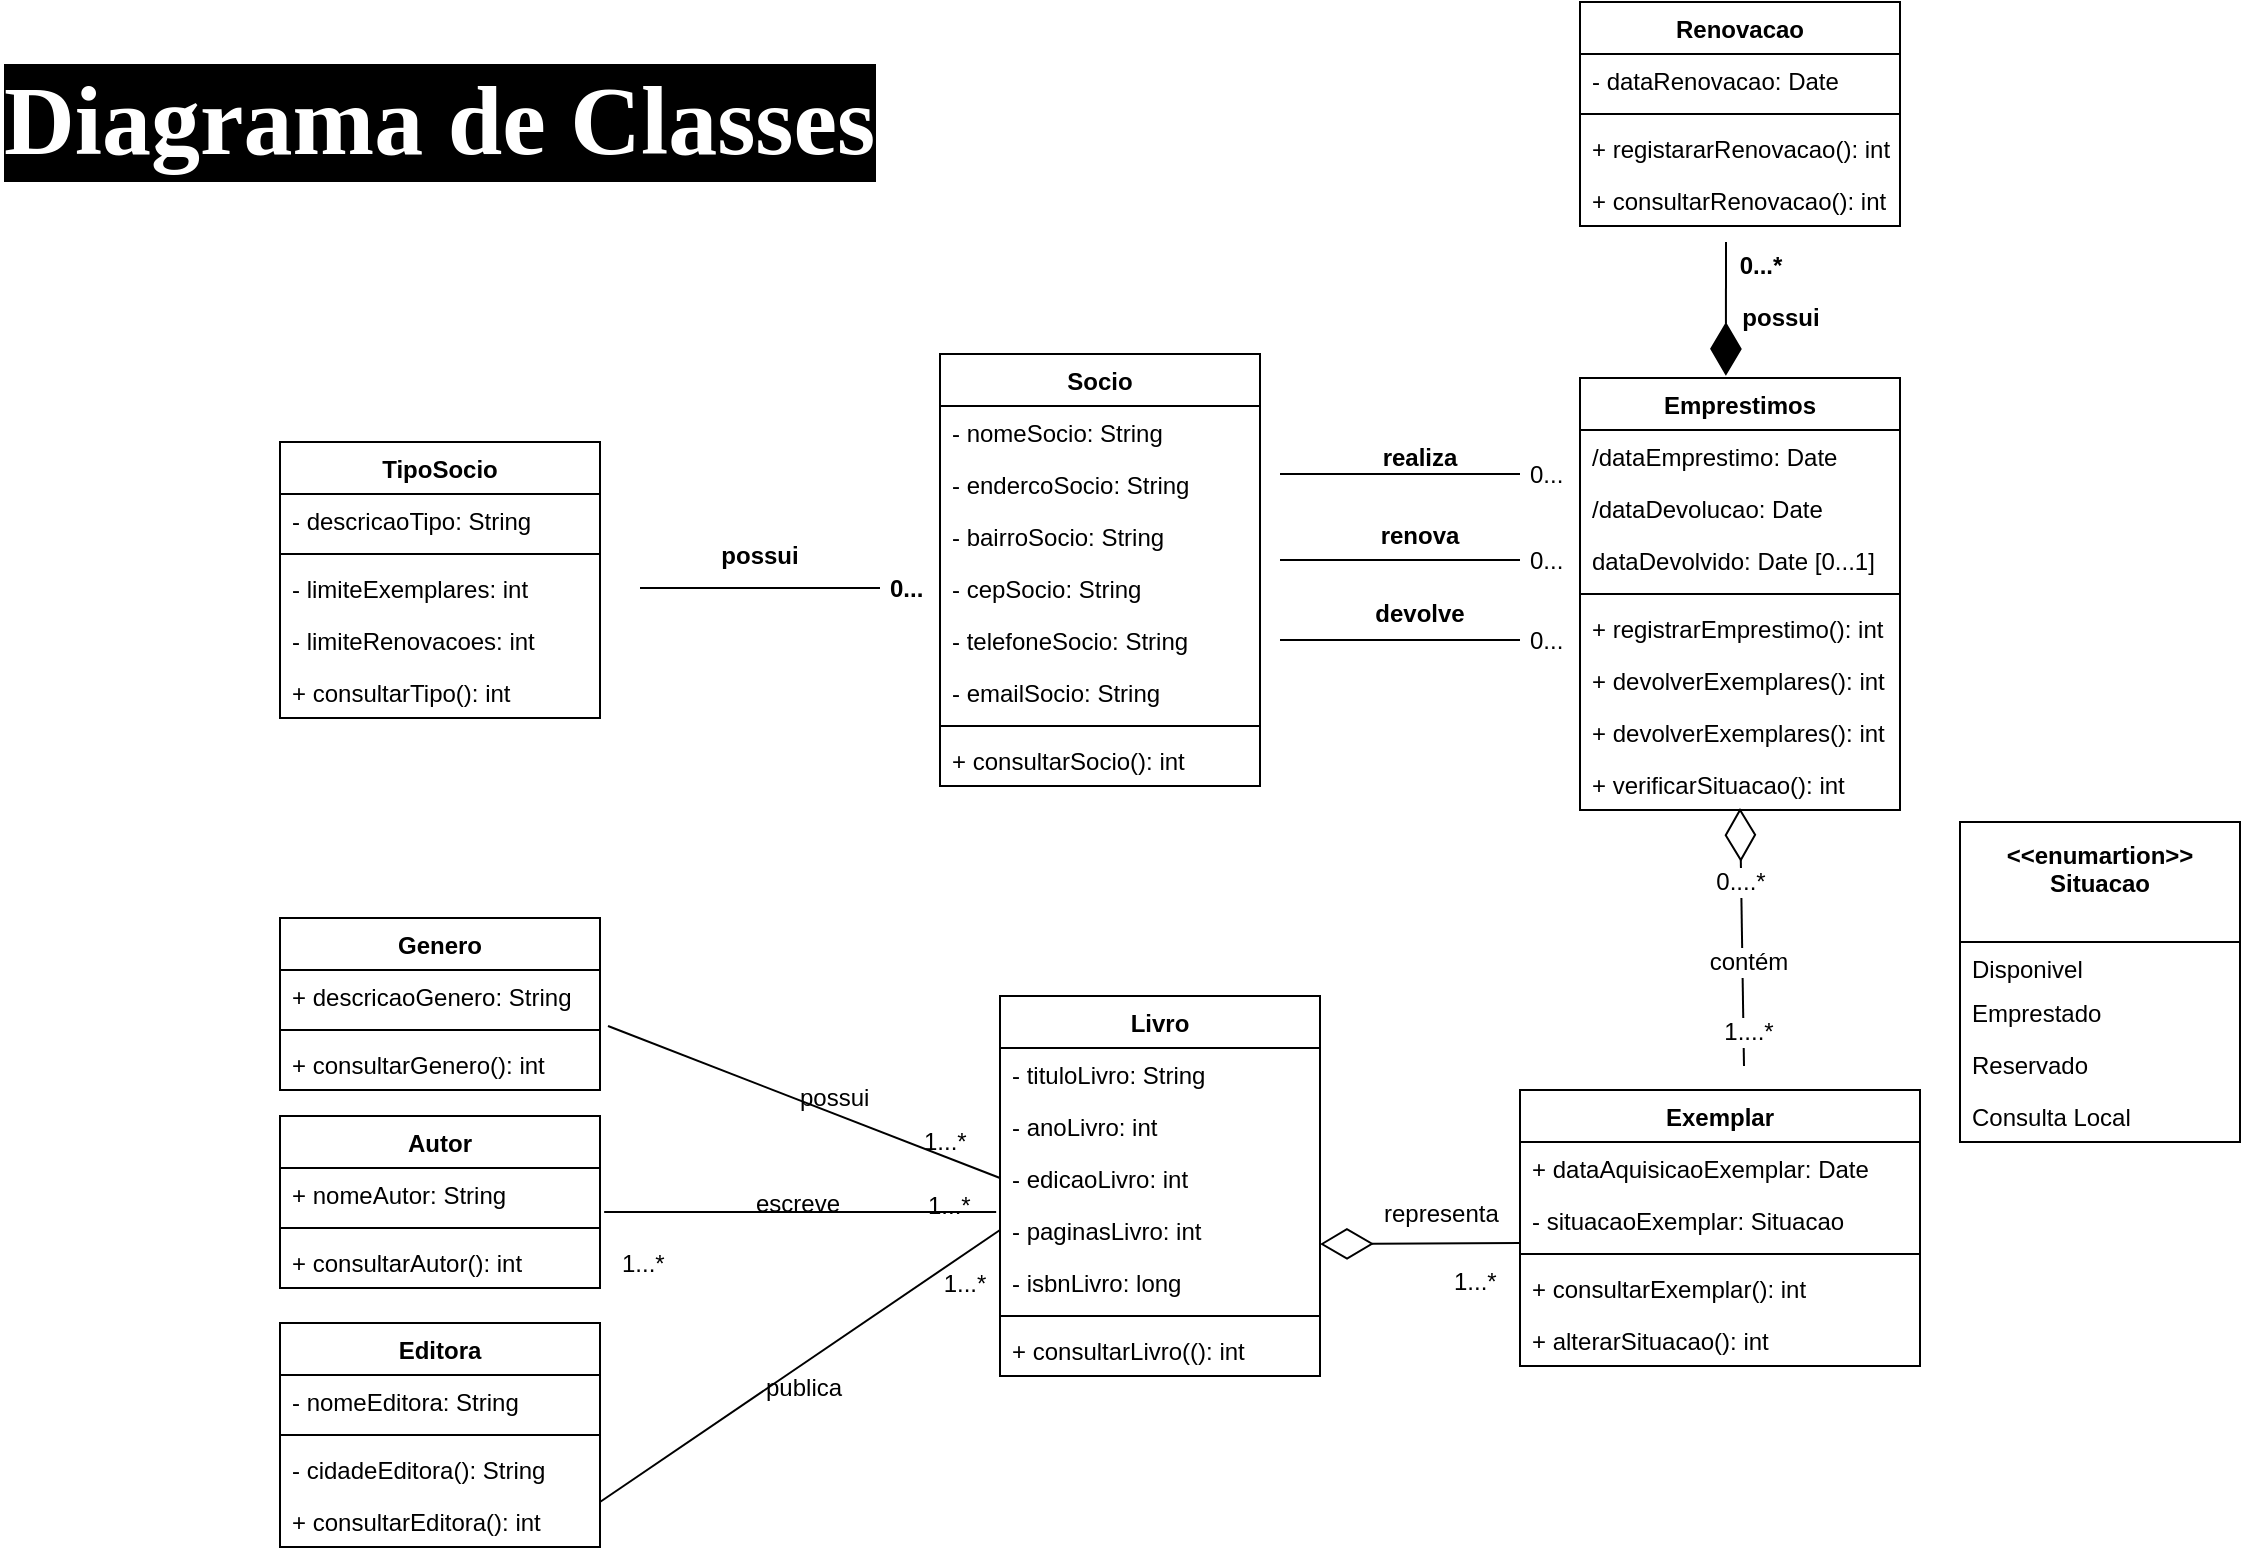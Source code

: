 <mxfile version="10.4.2" type="github"><diagram id="5dYTUDR6m9nKMojesHMU" name="Página-1"><mxGraphModel dx="1423" dy="1469" grid="1" gridSize="10" guides="1" tooltips="1" connect="1" arrows="1" fold="1" page="1" pageScale="1" pageWidth="1169" pageHeight="827" math="0" shadow="0"><root><mxCell id="0"/><mxCell id="1" parent="0"/><mxCell id="LMGrQmiBkmaV84XnIJbd-1" value="Emprestimos" style="swimlane;fontStyle=1;align=center;verticalAlign=top;childLayout=stackLayout;horizontal=1;startSize=26;horizontalStack=0;resizeParent=1;resizeParentMax=0;resizeLast=0;collapsible=1;marginBottom=0;" vertex="1" parent="1"><mxGeometry x="830" y="188" width="160" height="216" as="geometry"/></mxCell><mxCell id="LMGrQmiBkmaV84XnIJbd-2" value="/dataEmprestimo: Date" style="text;strokeColor=none;fillColor=none;align=left;verticalAlign=top;spacingLeft=4;spacingRight=4;overflow=hidden;rotatable=0;points=[[0,0.5],[1,0.5]];portConstraint=eastwest;" vertex="1" parent="LMGrQmiBkmaV84XnIJbd-1"><mxGeometry y="26" width="160" height="26" as="geometry"/></mxCell><mxCell id="LMGrQmiBkmaV84XnIJbd-5" value="/dataDevolucao: Date&#10;&#10;" style="text;strokeColor=none;fillColor=none;align=left;verticalAlign=top;spacingLeft=4;spacingRight=4;overflow=hidden;rotatable=0;points=[[0,0.5],[1,0.5]];portConstraint=eastwest;" vertex="1" parent="LMGrQmiBkmaV84XnIJbd-1"><mxGeometry y="52" width="160" height="26" as="geometry"/></mxCell><mxCell id="LMGrQmiBkmaV84XnIJbd-12" value="dataDevolvido: Date [0...1]&#10;&#10;" style="text;strokeColor=none;fillColor=none;align=left;verticalAlign=top;spacingLeft=4;spacingRight=4;overflow=hidden;rotatable=0;points=[[0,0.5],[1,0.5]];portConstraint=eastwest;" vertex="1" parent="LMGrQmiBkmaV84XnIJbd-1"><mxGeometry y="78" width="160" height="26" as="geometry"/></mxCell><mxCell id="LMGrQmiBkmaV84XnIJbd-3" value="" style="line;strokeWidth=1;fillColor=none;align=left;verticalAlign=middle;spacingTop=-1;spacingLeft=3;spacingRight=3;rotatable=0;labelPosition=right;points=[];portConstraint=eastwest;" vertex="1" parent="LMGrQmiBkmaV84XnIJbd-1"><mxGeometry y="104" width="160" height="8" as="geometry"/></mxCell><mxCell id="LMGrQmiBkmaV84XnIJbd-4" value="+ registrarEmprestimo(): int" style="text;strokeColor=none;fillColor=none;align=left;verticalAlign=top;spacingLeft=4;spacingRight=4;overflow=hidden;rotatable=0;points=[[0,0.5],[1,0.5]];portConstraint=eastwest;" vertex="1" parent="LMGrQmiBkmaV84XnIJbd-1"><mxGeometry y="112" width="160" height="26" as="geometry"/></mxCell><mxCell id="LMGrQmiBkmaV84XnIJbd-13" value="+ devolverExemplares(): int" style="text;strokeColor=none;fillColor=none;align=left;verticalAlign=top;spacingLeft=4;spacingRight=4;overflow=hidden;rotatable=0;points=[[0,0.5],[1,0.5]];portConstraint=eastwest;" vertex="1" parent="LMGrQmiBkmaV84XnIJbd-1"><mxGeometry y="138" width="160" height="26" as="geometry"/></mxCell><mxCell id="LMGrQmiBkmaV84XnIJbd-14" value="+ devolverExemplares(): int" style="text;strokeColor=none;fillColor=none;align=left;verticalAlign=top;spacingLeft=4;spacingRight=4;overflow=hidden;rotatable=0;points=[[0,0.5],[1,0.5]];portConstraint=eastwest;" vertex="1" parent="LMGrQmiBkmaV84XnIJbd-1"><mxGeometry y="164" width="160" height="26" as="geometry"/></mxCell><mxCell id="LMGrQmiBkmaV84XnIJbd-15" value="+ verificarSituacao(): int" style="text;strokeColor=none;fillColor=none;align=left;verticalAlign=top;spacingLeft=4;spacingRight=4;overflow=hidden;rotatable=0;points=[[0,0.5],[1,0.5]];portConstraint=eastwest;" vertex="1" parent="LMGrQmiBkmaV84XnIJbd-1"><mxGeometry y="190" width="160" height="26" as="geometry"/></mxCell><mxCell id="LMGrQmiBkmaV84XnIJbd-16" value="Renovacao" style="swimlane;fontStyle=1;align=center;verticalAlign=top;childLayout=stackLayout;horizontal=1;startSize=26;horizontalStack=0;resizeParent=1;resizeParentMax=0;resizeLast=0;collapsible=1;marginBottom=0;" vertex="1" parent="1"><mxGeometry x="830" width="160" height="112" as="geometry"/></mxCell><mxCell id="LMGrQmiBkmaV84XnIJbd-17" value="- dataRenovacao: Date" style="text;strokeColor=none;fillColor=none;align=left;verticalAlign=top;spacingLeft=4;spacingRight=4;overflow=hidden;rotatable=0;points=[[0,0.5],[1,0.5]];portConstraint=eastwest;" vertex="1" parent="LMGrQmiBkmaV84XnIJbd-16"><mxGeometry y="26" width="160" height="26" as="geometry"/></mxCell><mxCell id="LMGrQmiBkmaV84XnIJbd-18" value="" style="line;strokeWidth=1;fillColor=none;align=left;verticalAlign=middle;spacingTop=-1;spacingLeft=3;spacingRight=3;rotatable=0;labelPosition=right;points=[];portConstraint=eastwest;" vertex="1" parent="LMGrQmiBkmaV84XnIJbd-16"><mxGeometry y="52" width="160" height="8" as="geometry"/></mxCell><mxCell id="LMGrQmiBkmaV84XnIJbd-19" value="+ registararRenovacao(): int" style="text;strokeColor=none;fillColor=none;align=left;verticalAlign=top;spacingLeft=4;spacingRight=4;overflow=hidden;rotatable=0;points=[[0,0.5],[1,0.5]];portConstraint=eastwest;" vertex="1" parent="LMGrQmiBkmaV84XnIJbd-16"><mxGeometry y="60" width="160" height="26" as="geometry"/></mxCell><mxCell id="LMGrQmiBkmaV84XnIJbd-23" value="+ consultarRenovacao(): int" style="text;strokeColor=none;fillColor=none;align=left;verticalAlign=top;spacingLeft=4;spacingRight=4;overflow=hidden;rotatable=0;points=[[0,0.5],[1,0.5]];portConstraint=eastwest;" vertex="1" parent="LMGrQmiBkmaV84XnIJbd-16"><mxGeometry y="86" width="160" height="26" as="geometry"/></mxCell><mxCell id="LMGrQmiBkmaV84XnIJbd-24" value="" style="endArrow=diamondThin;endFill=1;endSize=24;html=1;entryX=0.456;entryY=-0.005;entryDx=0;entryDy=0;entryPerimeter=0;" edge="1" parent="1" target="LMGrQmiBkmaV84XnIJbd-1"><mxGeometry width="160" relative="1" as="geometry"><mxPoint x="903" y="120" as="sourcePoint"/><mxPoint x="280" y="210" as="targetPoint"/></mxGeometry></mxCell><mxCell id="LMGrQmiBkmaV84XnIJbd-25" value="possui" style="text;html=1;resizable=0;points=[];align=center;verticalAlign=middle;labelBackgroundColor=#ffffff;fontStyle=1" vertex="1" connectable="0" parent="LMGrQmiBkmaV84XnIJbd-24"><mxGeometry x="-0.74" y="2" relative="1" as="geometry"><mxPoint x="25" y="29" as="offset"/></mxGeometry></mxCell><mxCell id="LMGrQmiBkmaV84XnIJbd-26" value="0...*" style="text;html=1;resizable=0;points=[];align=center;verticalAlign=middle;labelBackgroundColor=#ffffff;fontStyle=1" vertex="1" connectable="0" parent="LMGrQmiBkmaV84XnIJbd-24"><mxGeometry x="-0.603" y="1" relative="1" as="geometry"><mxPoint x="16" y="-2" as="offset"/></mxGeometry></mxCell><mxCell id="LMGrQmiBkmaV84XnIJbd-27" value="Exemplar" style="swimlane;fontStyle=1;align=center;verticalAlign=top;childLayout=stackLayout;horizontal=1;startSize=26;horizontalStack=0;resizeParent=1;resizeParentMax=0;resizeLast=0;collapsible=1;marginBottom=0;" vertex="1" parent="1"><mxGeometry x="800" y="544" width="200" height="138" as="geometry"/></mxCell><mxCell id="LMGrQmiBkmaV84XnIJbd-28" value="+ dataAquisicaoExemplar: Date" style="text;strokeColor=none;fillColor=none;align=left;verticalAlign=top;spacingLeft=4;spacingRight=4;overflow=hidden;rotatable=0;points=[[0,0.5],[1,0.5]];portConstraint=eastwest;" vertex="1" parent="LMGrQmiBkmaV84XnIJbd-27"><mxGeometry y="26" width="200" height="26" as="geometry"/></mxCell><mxCell id="LMGrQmiBkmaV84XnIJbd-36" value="- situacaoExemplar: Situacao" style="text;strokeColor=none;fillColor=none;align=left;verticalAlign=top;spacingLeft=4;spacingRight=4;overflow=hidden;rotatable=0;points=[[0,0.5],[1,0.5]];portConstraint=eastwest;" vertex="1" parent="LMGrQmiBkmaV84XnIJbd-27"><mxGeometry y="52" width="200" height="26" as="geometry"/></mxCell><mxCell id="LMGrQmiBkmaV84XnIJbd-29" value="" style="line;strokeWidth=1;fillColor=none;align=left;verticalAlign=middle;spacingTop=-1;spacingLeft=3;spacingRight=3;rotatable=0;labelPosition=right;points=[];portConstraint=eastwest;" vertex="1" parent="LMGrQmiBkmaV84XnIJbd-27"><mxGeometry y="78" width="200" height="8" as="geometry"/></mxCell><mxCell id="LMGrQmiBkmaV84XnIJbd-30" value="+ consultarExemplar(): int" style="text;strokeColor=none;fillColor=none;align=left;verticalAlign=top;spacingLeft=4;spacingRight=4;overflow=hidden;rotatable=0;points=[[0,0.5],[1,0.5]];portConstraint=eastwest;" vertex="1" parent="LMGrQmiBkmaV84XnIJbd-27"><mxGeometry y="86" width="200" height="26" as="geometry"/></mxCell><mxCell id="LMGrQmiBkmaV84XnIJbd-39" value="+ alterarSituacao(): int" style="text;strokeColor=none;fillColor=none;align=left;verticalAlign=top;spacingLeft=4;spacingRight=4;overflow=hidden;rotatable=0;points=[[0,0.5],[1,0.5]];portConstraint=eastwest;" vertex="1" parent="LMGrQmiBkmaV84XnIJbd-27"><mxGeometry y="112" width="200" height="26" as="geometry"/></mxCell><mxCell id="LMGrQmiBkmaV84XnIJbd-54" value="&lt;&lt;enumartion&gt;&gt;&#10;Situacao&#10;" style="swimlane;fontStyle=1;childLayout=stackLayout;horizontal=1;startSize=60;fillColor=none;horizontalStack=0;resizeParent=1;resizeParentMax=0;resizeLast=0;collapsible=1;marginBottom=0;" vertex="1" parent="1"><mxGeometry x="1020" y="410" width="140" height="160" as="geometry"><mxRectangle x="590" y="610" width="170" height="26" as="alternateBounds"/></mxGeometry></mxCell><mxCell id="LMGrQmiBkmaV84XnIJbd-55" value="Disponivel" style="text;strokeColor=none;fillColor=none;align=left;verticalAlign=top;spacingLeft=4;spacingRight=4;overflow=hidden;rotatable=0;points=[[0,0.5],[1,0.5]];portConstraint=eastwest;" vertex="1" parent="LMGrQmiBkmaV84XnIJbd-54"><mxGeometry y="60" width="140" height="22" as="geometry"/></mxCell><mxCell id="LMGrQmiBkmaV84XnIJbd-56" value="Emprestado" style="text;strokeColor=none;fillColor=none;align=left;verticalAlign=top;spacingLeft=4;spacingRight=4;overflow=hidden;rotatable=0;points=[[0,0.5],[1,0.5]];portConstraint=eastwest;" vertex="1" parent="LMGrQmiBkmaV84XnIJbd-54"><mxGeometry y="82" width="140" height="26" as="geometry"/></mxCell><mxCell id="LMGrQmiBkmaV84XnIJbd-57" value="Reservado" style="text;strokeColor=none;fillColor=none;align=left;verticalAlign=top;spacingLeft=4;spacingRight=4;overflow=hidden;rotatable=0;points=[[0,0.5],[1,0.5]];portConstraint=eastwest;" vertex="1" parent="LMGrQmiBkmaV84XnIJbd-54"><mxGeometry y="108" width="140" height="26" as="geometry"/></mxCell><mxCell id="LMGrQmiBkmaV84XnIJbd-58" value="Consulta Local" style="text;strokeColor=none;fillColor=none;align=left;verticalAlign=top;spacingLeft=4;spacingRight=4;overflow=hidden;rotatable=0;points=[[0,0.5],[1,0.5]];portConstraint=eastwest;" vertex="1" parent="LMGrQmiBkmaV84XnIJbd-54"><mxGeometry y="134" width="140" height="26" as="geometry"/></mxCell><mxCell id="LMGrQmiBkmaV84XnIJbd-59" value="Livro" style="swimlane;fontStyle=1;align=center;verticalAlign=top;childLayout=stackLayout;horizontal=1;startSize=26;horizontalStack=0;resizeParent=1;resizeParentMax=0;resizeLast=0;collapsible=1;marginBottom=0;" vertex="1" parent="1"><mxGeometry x="540" y="497" width="160" height="190" as="geometry"/></mxCell><mxCell id="LMGrQmiBkmaV84XnIJbd-63" value="- tituloLivro: String" style="text;strokeColor=none;fillColor=none;align=left;verticalAlign=top;spacingLeft=4;spacingRight=4;overflow=hidden;rotatable=0;points=[[0,0.5],[1,0.5]];portConstraint=eastwest;" vertex="1" parent="LMGrQmiBkmaV84XnIJbd-59"><mxGeometry y="26" width="160" height="26" as="geometry"/></mxCell><mxCell id="LMGrQmiBkmaV84XnIJbd-64" value="- anoLivro: int" style="text;strokeColor=none;fillColor=none;align=left;verticalAlign=top;spacingLeft=4;spacingRight=4;overflow=hidden;rotatable=0;points=[[0,0.5],[1,0.5]];portConstraint=eastwest;" vertex="1" parent="LMGrQmiBkmaV84XnIJbd-59"><mxGeometry y="52" width="160" height="26" as="geometry"/></mxCell><mxCell id="LMGrQmiBkmaV84XnIJbd-65" value="- edicaoLivro: int" style="text;strokeColor=none;fillColor=none;align=left;verticalAlign=top;spacingLeft=4;spacingRight=4;overflow=hidden;rotatable=0;points=[[0,0.5],[1,0.5]];portConstraint=eastwest;" vertex="1" parent="LMGrQmiBkmaV84XnIJbd-59"><mxGeometry y="78" width="160" height="26" as="geometry"/></mxCell><mxCell id="LMGrQmiBkmaV84XnIJbd-66" value="- paginasLivro: int" style="text;strokeColor=none;fillColor=none;align=left;verticalAlign=top;spacingLeft=4;spacingRight=4;overflow=hidden;rotatable=0;points=[[0,0.5],[1,0.5]];portConstraint=eastwest;" vertex="1" parent="LMGrQmiBkmaV84XnIJbd-59"><mxGeometry y="104" width="160" height="26" as="geometry"/></mxCell><mxCell id="LMGrQmiBkmaV84XnIJbd-60" value="- isbnLivro: long" style="text;strokeColor=none;fillColor=none;align=left;verticalAlign=top;spacingLeft=4;spacingRight=4;overflow=hidden;rotatable=0;points=[[0,0.5],[1,0.5]];portConstraint=eastwest;" vertex="1" parent="LMGrQmiBkmaV84XnIJbd-59"><mxGeometry y="130" width="160" height="26" as="geometry"/></mxCell><mxCell id="LMGrQmiBkmaV84XnIJbd-61" value="" style="line;strokeWidth=1;fillColor=none;align=left;verticalAlign=middle;spacingTop=-1;spacingLeft=3;spacingRight=3;rotatable=0;labelPosition=right;points=[];portConstraint=eastwest;" vertex="1" parent="LMGrQmiBkmaV84XnIJbd-59"><mxGeometry y="156" width="160" height="8" as="geometry"/></mxCell><mxCell id="LMGrQmiBkmaV84XnIJbd-62" value="+ consultarLivro((): int" style="text;strokeColor=none;fillColor=none;align=left;verticalAlign=top;spacingLeft=4;spacingRight=4;overflow=hidden;rotatable=0;points=[[0,0.5],[1,0.5]];portConstraint=eastwest;" vertex="1" parent="LMGrQmiBkmaV84XnIJbd-59"><mxGeometry y="164" width="160" height="26" as="geometry"/></mxCell><mxCell id="LMGrQmiBkmaV84XnIJbd-67" value="Genero" style="swimlane;fontStyle=1;align=center;verticalAlign=top;childLayout=stackLayout;horizontal=1;startSize=26;horizontalStack=0;resizeParent=1;resizeParentMax=0;resizeLast=0;collapsible=1;marginBottom=0;" vertex="1" parent="1"><mxGeometry x="180" y="458" width="160" height="86" as="geometry"/></mxCell><mxCell id="LMGrQmiBkmaV84XnIJbd-68" value="+ descricaoGenero: String" style="text;strokeColor=none;fillColor=none;align=left;verticalAlign=top;spacingLeft=4;spacingRight=4;overflow=hidden;rotatable=0;points=[[0,0.5],[1,0.5]];portConstraint=eastwest;" vertex="1" parent="LMGrQmiBkmaV84XnIJbd-67"><mxGeometry y="26" width="160" height="26" as="geometry"/></mxCell><mxCell id="LMGrQmiBkmaV84XnIJbd-69" value="" style="line;strokeWidth=1;fillColor=none;align=left;verticalAlign=middle;spacingTop=-1;spacingLeft=3;spacingRight=3;rotatable=0;labelPosition=right;points=[];portConstraint=eastwest;" vertex="1" parent="LMGrQmiBkmaV84XnIJbd-67"><mxGeometry y="52" width="160" height="8" as="geometry"/></mxCell><mxCell id="LMGrQmiBkmaV84XnIJbd-70" value="+ consultarGenero(): int" style="text;strokeColor=none;fillColor=none;align=left;verticalAlign=top;spacingLeft=4;spacingRight=4;overflow=hidden;rotatable=0;points=[[0,0.5],[1,0.5]];portConstraint=eastwest;" vertex="1" parent="LMGrQmiBkmaV84XnIJbd-67"><mxGeometry y="60" width="160" height="26" as="geometry"/></mxCell><mxCell id="LMGrQmiBkmaV84XnIJbd-83" value="TipoSocio" style="swimlane;fontStyle=1;align=center;verticalAlign=top;childLayout=stackLayout;horizontal=1;startSize=26;horizontalStack=0;resizeParent=1;resizeParentMax=0;resizeLast=0;collapsible=1;marginBottom=0;" vertex="1" parent="1"><mxGeometry x="180" y="220" width="160" height="138" as="geometry"/></mxCell><mxCell id="LMGrQmiBkmaV84XnIJbd-84" value="- descricaoTipo: String" style="text;strokeColor=none;fillColor=none;align=left;verticalAlign=top;spacingLeft=4;spacingRight=4;overflow=hidden;rotatable=0;points=[[0,0.5],[1,0.5]];portConstraint=eastwest;" vertex="1" parent="LMGrQmiBkmaV84XnIJbd-83"><mxGeometry y="26" width="160" height="26" as="geometry"/></mxCell><mxCell id="LMGrQmiBkmaV84XnIJbd-85" value="" style="line;strokeWidth=1;fillColor=none;align=left;verticalAlign=middle;spacingTop=-1;spacingLeft=3;spacingRight=3;rotatable=0;labelPosition=right;points=[];portConstraint=eastwest;" vertex="1" parent="LMGrQmiBkmaV84XnIJbd-83"><mxGeometry y="52" width="160" height="8" as="geometry"/></mxCell><mxCell id="LMGrQmiBkmaV84XnIJbd-91" value="- limiteExemplares: int" style="text;strokeColor=none;fillColor=none;align=left;verticalAlign=top;spacingLeft=4;spacingRight=4;overflow=hidden;rotatable=0;points=[[0,0.5],[1,0.5]];portConstraint=eastwest;" vertex="1" parent="LMGrQmiBkmaV84XnIJbd-83"><mxGeometry y="60" width="160" height="26" as="geometry"/></mxCell><mxCell id="LMGrQmiBkmaV84XnIJbd-86" value="- limiteRenovacoes: int" style="text;strokeColor=none;fillColor=none;align=left;verticalAlign=top;spacingLeft=4;spacingRight=4;overflow=hidden;rotatable=0;points=[[0,0.5],[1,0.5]];portConstraint=eastwest;" vertex="1" parent="LMGrQmiBkmaV84XnIJbd-83"><mxGeometry y="86" width="160" height="26" as="geometry"/></mxCell><mxCell id="LMGrQmiBkmaV84XnIJbd-92" value="+ consultarTipo(): int" style="text;strokeColor=none;fillColor=none;align=left;verticalAlign=top;spacingLeft=4;spacingRight=4;overflow=hidden;rotatable=0;points=[[0,0.5],[1,0.5]];portConstraint=eastwest;" vertex="1" parent="LMGrQmiBkmaV84XnIJbd-83"><mxGeometry y="112" width="160" height="26" as="geometry"/></mxCell><mxCell id="LMGrQmiBkmaV84XnIJbd-71" value="Autor" style="swimlane;fontStyle=1;align=center;verticalAlign=top;childLayout=stackLayout;horizontal=1;startSize=26;horizontalStack=0;resizeParent=1;resizeParentMax=0;resizeLast=0;collapsible=1;marginBottom=0;" vertex="1" parent="1"><mxGeometry x="180" y="557" width="160" height="86" as="geometry"/></mxCell><mxCell id="LMGrQmiBkmaV84XnIJbd-72" value="+ nomeAutor: String" style="text;strokeColor=none;fillColor=none;align=left;verticalAlign=top;spacingLeft=4;spacingRight=4;overflow=hidden;rotatable=0;points=[[0,0.5],[1,0.5]];portConstraint=eastwest;" vertex="1" parent="LMGrQmiBkmaV84XnIJbd-71"><mxGeometry y="26" width="160" height="26" as="geometry"/></mxCell><mxCell id="LMGrQmiBkmaV84XnIJbd-73" value="" style="line;strokeWidth=1;fillColor=none;align=left;verticalAlign=middle;spacingTop=-1;spacingLeft=3;spacingRight=3;rotatable=0;labelPosition=right;points=[];portConstraint=eastwest;" vertex="1" parent="LMGrQmiBkmaV84XnIJbd-71"><mxGeometry y="52" width="160" height="8" as="geometry"/></mxCell><mxCell id="LMGrQmiBkmaV84XnIJbd-74" value="+ consultarAutor(): int" style="text;strokeColor=none;fillColor=none;align=left;verticalAlign=top;spacingLeft=4;spacingRight=4;overflow=hidden;rotatable=0;points=[[0,0.5],[1,0.5]];portConstraint=eastwest;" vertex="1" parent="LMGrQmiBkmaV84XnIJbd-71"><mxGeometry y="60" width="160" height="26" as="geometry"/></mxCell><mxCell id="LMGrQmiBkmaV84XnIJbd-76" value="Editora" style="swimlane;fontStyle=1;align=center;verticalAlign=top;childLayout=stackLayout;horizontal=1;startSize=26;horizontalStack=0;resizeParent=1;resizeParentMax=0;resizeLast=0;collapsible=1;marginBottom=0;" vertex="1" parent="1"><mxGeometry x="180" y="660.5" width="160" height="112" as="geometry"/></mxCell><mxCell id="LMGrQmiBkmaV84XnIJbd-77" value="- nomeEditora: String" style="text;strokeColor=none;fillColor=none;align=left;verticalAlign=top;spacingLeft=4;spacingRight=4;overflow=hidden;rotatable=0;points=[[0,0.5],[1,0.5]];portConstraint=eastwest;" vertex="1" parent="LMGrQmiBkmaV84XnIJbd-76"><mxGeometry y="26" width="160" height="26" as="geometry"/></mxCell><mxCell id="LMGrQmiBkmaV84XnIJbd-78" value="" style="line;strokeWidth=1;fillColor=none;align=left;verticalAlign=middle;spacingTop=-1;spacingLeft=3;spacingRight=3;rotatable=0;labelPosition=right;points=[];portConstraint=eastwest;" vertex="1" parent="LMGrQmiBkmaV84XnIJbd-76"><mxGeometry y="52" width="160" height="8" as="geometry"/></mxCell><mxCell id="LMGrQmiBkmaV84XnIJbd-79" value="- cidadeEditora(): String" style="text;strokeColor=none;fillColor=none;align=left;verticalAlign=top;spacingLeft=4;spacingRight=4;overflow=hidden;rotatable=0;points=[[0,0.5],[1,0.5]];portConstraint=eastwest;" vertex="1" parent="LMGrQmiBkmaV84XnIJbd-76"><mxGeometry y="60" width="160" height="26" as="geometry"/></mxCell><mxCell id="LMGrQmiBkmaV84XnIJbd-82" value="+ consultarEditora(): int" style="text;strokeColor=none;fillColor=none;align=left;verticalAlign=top;spacingLeft=4;spacingRight=4;overflow=hidden;rotatable=0;points=[[0,0.5],[1,0.5]];portConstraint=eastwest;" vertex="1" parent="LMGrQmiBkmaV84XnIJbd-76"><mxGeometry y="86" width="160" height="26" as="geometry"/></mxCell><mxCell id="LMGrQmiBkmaV84XnIJbd-93" value="" style="endArrow=diamondThin;endFill=0;endSize=24;html=1;" edge="1" parent="1"><mxGeometry width="160" relative="1" as="geometry"><mxPoint x="912" y="532" as="sourcePoint"/><mxPoint x="910" y="403" as="targetPoint"/><Array as="points"/></mxGeometry></mxCell><mxCell id="LMGrQmiBkmaV84XnIJbd-94" value="contém" style="text;html=1;resizable=0;points=[];align=center;verticalAlign=middle;labelBackgroundColor=#ffffff;" vertex="1" connectable="0" parent="LMGrQmiBkmaV84XnIJbd-93"><mxGeometry x="-0.195" y="-3" relative="1" as="geometry"><mxPoint as="offset"/></mxGeometry></mxCell><mxCell id="LMGrQmiBkmaV84XnIJbd-95" value="0....*" style="text;html=1;resizable=0;points=[];align=center;verticalAlign=middle;labelBackgroundColor=#ffffff;" vertex="1" connectable="0" parent="LMGrQmiBkmaV84XnIJbd-93"><mxGeometry x="0.426" y="1" relative="1" as="geometry"><mxPoint as="offset"/></mxGeometry></mxCell><mxCell id="LMGrQmiBkmaV84XnIJbd-96" value="1....*" style="text;html=1;resizable=0;points=[];align=center;verticalAlign=middle;labelBackgroundColor=#ffffff;" vertex="1" connectable="0" parent="LMGrQmiBkmaV84XnIJbd-93"><mxGeometry x="-0.737" y="-2" relative="1" as="geometry"><mxPoint as="offset"/></mxGeometry></mxCell><mxCell id="LMGrQmiBkmaV84XnIJbd-97" value="Socio" style="swimlane;fontStyle=1;align=center;verticalAlign=top;childLayout=stackLayout;horizontal=1;startSize=26;horizontalStack=0;resizeParent=1;resizeParentMax=0;resizeLast=0;collapsible=1;marginBottom=0;" vertex="1" parent="1"><mxGeometry x="510" y="176" width="160" height="216" as="geometry"/></mxCell><mxCell id="LMGrQmiBkmaV84XnIJbd-101" value="- nomeSocio: String" style="text;strokeColor=none;fillColor=none;align=left;verticalAlign=top;spacingLeft=4;spacingRight=4;overflow=hidden;rotatable=0;points=[[0,0.5],[1,0.5]];portConstraint=eastwest;" vertex="1" parent="LMGrQmiBkmaV84XnIJbd-97"><mxGeometry y="26" width="160" height="26" as="geometry"/></mxCell><mxCell id="LMGrQmiBkmaV84XnIJbd-102" value="- endercoSocio: String" style="text;strokeColor=none;fillColor=none;align=left;verticalAlign=top;spacingLeft=4;spacingRight=4;overflow=hidden;rotatable=0;points=[[0,0.5],[1,0.5]];portConstraint=eastwest;" vertex="1" parent="LMGrQmiBkmaV84XnIJbd-97"><mxGeometry y="52" width="160" height="26" as="geometry"/></mxCell><mxCell id="LMGrQmiBkmaV84XnIJbd-103" value="- bairroSocio: String" style="text;strokeColor=none;fillColor=none;align=left;verticalAlign=top;spacingLeft=4;spacingRight=4;overflow=hidden;rotatable=0;points=[[0,0.5],[1,0.5]];portConstraint=eastwest;" vertex="1" parent="LMGrQmiBkmaV84XnIJbd-97"><mxGeometry y="78" width="160" height="26" as="geometry"/></mxCell><mxCell id="LMGrQmiBkmaV84XnIJbd-104" value="- cepSocio: String" style="text;strokeColor=none;fillColor=none;align=left;verticalAlign=top;spacingLeft=4;spacingRight=4;overflow=hidden;rotatable=0;points=[[0,0.5],[1,0.5]];portConstraint=eastwest;" vertex="1" parent="LMGrQmiBkmaV84XnIJbd-97"><mxGeometry y="104" width="160" height="26" as="geometry"/></mxCell><mxCell id="LMGrQmiBkmaV84XnIJbd-105" value="- telefoneSocio: String" style="text;strokeColor=none;fillColor=none;align=left;verticalAlign=top;spacingLeft=4;spacingRight=4;overflow=hidden;rotatable=0;points=[[0,0.5],[1,0.5]];portConstraint=eastwest;" vertex="1" parent="LMGrQmiBkmaV84XnIJbd-97"><mxGeometry y="130" width="160" height="26" as="geometry"/></mxCell><mxCell id="LMGrQmiBkmaV84XnIJbd-98" value="- emailSocio: String" style="text;strokeColor=none;fillColor=none;align=left;verticalAlign=top;spacingLeft=4;spacingRight=4;overflow=hidden;rotatable=0;points=[[0,0.5],[1,0.5]];portConstraint=eastwest;" vertex="1" parent="LMGrQmiBkmaV84XnIJbd-97"><mxGeometry y="156" width="160" height="26" as="geometry"/></mxCell><mxCell id="LMGrQmiBkmaV84XnIJbd-99" value="" style="line;strokeWidth=1;fillColor=none;align=left;verticalAlign=middle;spacingTop=-1;spacingLeft=3;spacingRight=3;rotatable=0;labelPosition=right;points=[];portConstraint=eastwest;" vertex="1" parent="LMGrQmiBkmaV84XnIJbd-97"><mxGeometry y="182" width="160" height="8" as="geometry"/></mxCell><mxCell id="LMGrQmiBkmaV84XnIJbd-100" value="+ consultarSocio(): int" style="text;strokeColor=none;fillColor=none;align=left;verticalAlign=top;spacingLeft=4;spacingRight=4;overflow=hidden;rotatable=0;points=[[0,0.5],[1,0.5]];portConstraint=eastwest;" vertex="1" parent="LMGrQmiBkmaV84XnIJbd-97"><mxGeometry y="190" width="160" height="26" as="geometry"/></mxCell><mxCell id="LMGrQmiBkmaV84XnIJbd-106" value="0..." style="line;strokeWidth=1;fillColor=none;align=left;verticalAlign=middle;spacingTop=-1;spacingLeft=3;spacingRight=3;rotatable=0;labelPosition=right;points=[];portConstraint=eastwest;" vertex="1" parent="1"><mxGeometry x="680" y="232" width="120" height="8" as="geometry"/></mxCell><mxCell id="LMGrQmiBkmaV84XnIJbd-107" value="0..." style="line;strokeWidth=1;fillColor=none;align=left;verticalAlign=middle;spacingTop=-1;spacingLeft=3;spacingRight=3;rotatable=0;labelPosition=right;points=[];portConstraint=eastwest;" vertex="1" parent="1"><mxGeometry x="680" y="275" width="120" height="8" as="geometry"/></mxCell><mxCell id="LMGrQmiBkmaV84XnIJbd-108" value="0..." style="line;strokeWidth=1;fillColor=none;align=left;verticalAlign=middle;spacingTop=-1;spacingLeft=3;spacingRight=3;rotatable=0;labelPosition=right;points=[];portConstraint=eastwest;" vertex="1" parent="1"><mxGeometry x="680" y="315" width="120" height="8" as="geometry"/></mxCell><mxCell id="LMGrQmiBkmaV84XnIJbd-109" value="realiza" style="text;align=center;fontStyle=1;verticalAlign=middle;spacingLeft=3;spacingRight=3;strokeColor=none;rotatable=0;points=[[0,0.5],[1,0.5]];portConstraint=eastwest;" vertex="1" parent="1"><mxGeometry x="710" y="214" width="80" height="26" as="geometry"/></mxCell><mxCell id="LMGrQmiBkmaV84XnIJbd-110" value="renova" style="text;align=center;fontStyle=1;verticalAlign=middle;spacingLeft=3;spacingRight=3;strokeColor=none;rotatable=0;points=[[0,0.5],[1,0.5]];portConstraint=eastwest;" vertex="1" parent="1"><mxGeometry x="710" y="253" width="80" height="26" as="geometry"/></mxCell><mxCell id="LMGrQmiBkmaV84XnIJbd-111" value="devolve" style="text;align=center;fontStyle=1;verticalAlign=middle;spacingLeft=3;spacingRight=3;strokeColor=none;rotatable=0;points=[[0,0.5],[1,0.5]];portConstraint=eastwest;" vertex="1" parent="1"><mxGeometry x="710" y="292" width="80" height="26" as="geometry"/></mxCell><mxCell id="LMGrQmiBkmaV84XnIJbd-112" value="possui" style="text;align=center;fontStyle=1;verticalAlign=middle;spacingLeft=3;spacingRight=3;strokeColor=none;rotatable=0;points=[[0,0.5],[1,0.5]];portConstraint=eastwest;" vertex="1" parent="1"><mxGeometry x="380" y="263" width="80" height="26" as="geometry"/></mxCell><mxCell id="LMGrQmiBkmaV84XnIJbd-113" value="0..." style="line;strokeWidth=1;fillColor=none;align=left;verticalAlign=middle;spacingTop=-1;spacingLeft=3;spacingRight=3;rotatable=0;labelPosition=right;points=[];portConstraint=eastwest;fontStyle=1" vertex="1" parent="1"><mxGeometry x="360" y="289" width="120" height="8" as="geometry"/></mxCell><mxCell id="LMGrQmiBkmaV84XnIJbd-129" value="" style="endArrow=none;html=1;entryX=0;entryY=0.5;entryDx=0;entryDy=0;exitX=1.025;exitY=1.077;exitDx=0;exitDy=0;exitPerimeter=0;" edge="1" parent="1" source="LMGrQmiBkmaV84XnIJbd-68" target="LMGrQmiBkmaV84XnIJbd-65"><mxGeometry width="50" height="50" relative="1" as="geometry"><mxPoint x="350" y="540" as="sourcePoint"/><mxPoint x="400" y="490" as="targetPoint"/></mxGeometry></mxCell><mxCell id="LMGrQmiBkmaV84XnIJbd-130" value="" style="endArrow=none;html=1;entryX=0;entryY=0.5;entryDx=0;entryDy=0;" edge="1" parent="1" target="LMGrQmiBkmaV84XnIJbd-66"><mxGeometry width="50" height="50" relative="1" as="geometry"><mxPoint x="340" y="750" as="sourcePoint"/><mxPoint x="390" y="700" as="targetPoint"/></mxGeometry></mxCell><mxCell id="LMGrQmiBkmaV84XnIJbd-138" value="1...*" style="text;html=1;resizable=0;points=[];align=center;verticalAlign=middle;labelBackgroundColor=#ffffff;" vertex="1" connectable="0" parent="LMGrQmiBkmaV84XnIJbd-130"><mxGeometry x="0.651" y="-5" relative="1" as="geometry"><mxPoint x="14" y="-1.5" as="offset"/></mxGeometry></mxCell><mxCell id="LMGrQmiBkmaV84XnIJbd-131" value="" style="endArrow=none;html=1;entryX=-0.012;entryY=0.154;entryDx=0;entryDy=0;entryPerimeter=0;exitX=1.013;exitY=0.846;exitDx=0;exitDy=0;exitPerimeter=0;" edge="1" parent="1" source="LMGrQmiBkmaV84XnIJbd-72" target="LMGrQmiBkmaV84XnIJbd-66"><mxGeometry width="50" height="50" relative="1" as="geometry"><mxPoint x="340" y="640" as="sourcePoint"/><mxPoint x="390" y="590" as="targetPoint"/></mxGeometry></mxCell><mxCell id="LMGrQmiBkmaV84XnIJbd-132" value="possui" style="text;html=1;resizable=0;points=[];autosize=1;align=left;verticalAlign=top;spacingTop=-4;" vertex="1" parent="1"><mxGeometry x="438" y="538" width="50" height="20" as="geometry"/></mxCell><mxCell id="LMGrQmiBkmaV84XnIJbd-133" value="escreve" style="text;html=1;resizable=0;points=[];autosize=1;align=left;verticalAlign=top;spacingTop=-4;" vertex="1" parent="1"><mxGeometry x="416" y="591" width="60" height="20" as="geometry"/></mxCell><mxCell id="LMGrQmiBkmaV84XnIJbd-134" value="publica" style="text;html=1;resizable=0;points=[];autosize=1;align=left;verticalAlign=top;spacingTop=-4;" vertex="1" parent="1"><mxGeometry x="421" y="683" width="50" height="20" as="geometry"/></mxCell><mxCell id="LMGrQmiBkmaV84XnIJbd-135" value="1...*" style="text;html=1;resizable=0;points=[];autosize=1;align=left;verticalAlign=top;spacingTop=-4;" vertex="1" parent="1"><mxGeometry x="349" y="621" width="40" height="20" as="geometry"/></mxCell><mxCell id="LMGrQmiBkmaV84XnIJbd-136" value="1...*" style="text;html=1;resizable=0;points=[];autosize=1;align=left;verticalAlign=top;spacingTop=-4;" vertex="1" parent="1"><mxGeometry x="500" y="560" width="40" height="20" as="geometry"/></mxCell><mxCell id="LMGrQmiBkmaV84XnIJbd-137" value="1...*" style="text;html=1;resizable=0;points=[];autosize=1;align=left;verticalAlign=top;spacingTop=-4;" vertex="1" parent="1"><mxGeometry x="502" y="592" width="40" height="20" as="geometry"/></mxCell><mxCell id="LMGrQmiBkmaV84XnIJbd-139" value="" style="endArrow=diamondThin;endFill=0;endSize=24;html=1;" edge="1" parent="1"><mxGeometry width="160" relative="1" as="geometry"><mxPoint x="800" y="620.5" as="sourcePoint"/><mxPoint x="700" y="621" as="targetPoint"/></mxGeometry></mxCell><mxCell id="LMGrQmiBkmaV84XnIJbd-140" value="representa" style="text;html=1;resizable=0;points=[];autosize=1;align=left;verticalAlign=top;spacingTop=-4;" vertex="1" parent="1"><mxGeometry x="730" y="596" width="70" height="20" as="geometry"/></mxCell><mxCell id="LMGrQmiBkmaV84XnIJbd-143" value="1...*" style="text;html=1;resizable=0;points=[];autosize=1;align=left;verticalAlign=top;spacingTop=-4;" vertex="1" parent="1"><mxGeometry x="765" y="630" width="40" height="20" as="geometry"/></mxCell><mxCell id="LMGrQmiBkmaV84XnIJbd-144" value="Diagrama de Classes" style="text;html=1;strokeColor=none;fillColor=none;align=left;verticalAlign=middle;whiteSpace=wrap;rounded=0;fontStyle=1;fontSize=49;fontFamily=Georgia;labelBackgroundColor=#000000;fontColor=#FFFFFF;" vertex="1" parent="1"><mxGeometry x="40" y="50" width="730" height="20" as="geometry"/></mxCell></root></mxGraphModel></diagram></mxfile>